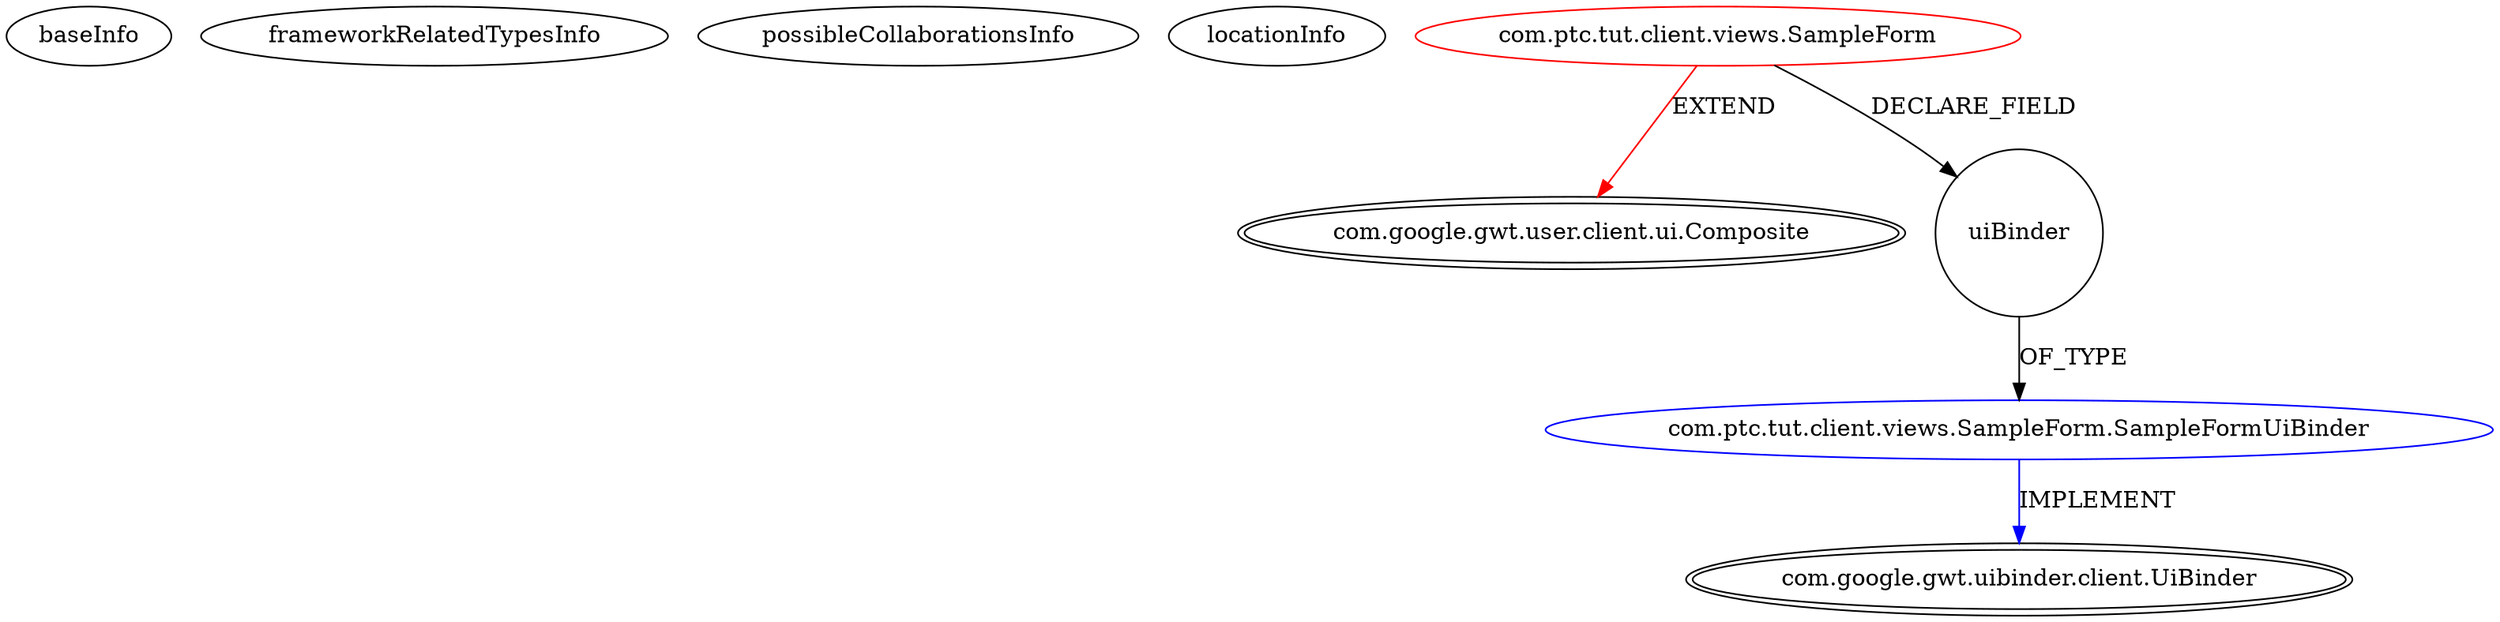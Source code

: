 digraph {
baseInfo[graphId=4481,category="extension_graph",isAnonymous=false,possibleRelation=true]
frameworkRelatedTypesInfo[0="com.google.gwt.user.client.ui.Composite"]
possibleCollaborationsInfo[0="4481~FIELD_DECLARATION-~com.google.gwt.user.client.ui.Composite ~com.google.gwt.uibinder.client.UiBinder ~false~false"]
locationInfo[projectName="shantanusinghal-gwt-tut",filePath="/shantanusinghal-gwt-tut/gwt-tut-master/src/com/ptc/tut/client/views/SampleForm.java",contextSignature="SampleForm",graphId="4481"]
0[label="com.ptc.tut.client.views.SampleForm",vertexType="ROOT_CLIENT_CLASS_DECLARATION",isFrameworkType=false,color=red]
1[label="com.google.gwt.user.client.ui.Composite",vertexType="FRAMEWORK_CLASS_TYPE",isFrameworkType=true,peripheries=2]
2[label="uiBinder",vertexType="FIELD_DECLARATION",isFrameworkType=false,shape=circle]
3[label="com.ptc.tut.client.views.SampleForm.SampleFormUiBinder",vertexType="REFERENCE_CLIENT_CLASS_DECLARATION",isFrameworkType=false,color=blue]
4[label="com.google.gwt.uibinder.client.UiBinder",vertexType="FRAMEWORK_INTERFACE_TYPE",isFrameworkType=true,peripheries=2]
0->1[label="EXTEND",color=red]
0->2[label="DECLARE_FIELD"]
3->4[label="IMPLEMENT",color=blue]
2->3[label="OF_TYPE"]
}
